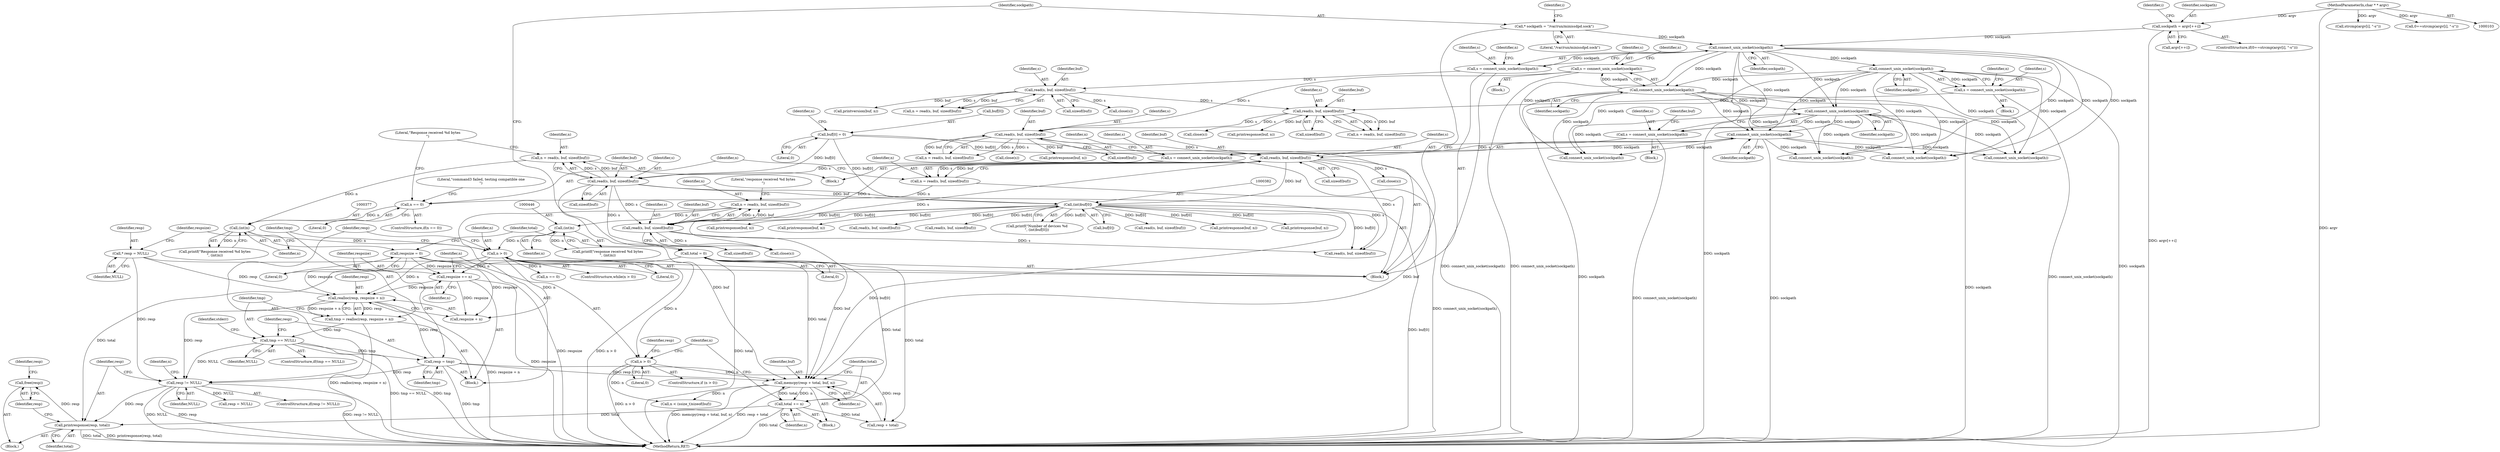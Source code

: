 digraph "0_miniupnp_b238cade9a173c6f751a34acf8ccff838a62aa47_0@API" {
"1000456" [label="(Call,free(resp))"];
"1000453" [label="(Call,printresponse(resp, total))"];
"1000449" [label="(Call,resp != NULL)"];
"1000393" [label="(Call,realloc(resp, respsize + n))"];
"1000407" [label="(Call,resp = tmp)"];
"1000399" [label="(Call,tmp == NULL)"];
"1000391" [label="(Call,tmp = realloc(resp, respsize + n))"];
"1000145" [label="(Call,* resp = NULL)"];
"1000410" [label="(Call,respsize += n)"];
"1000387" [label="(Call,n > 0)"];
"1000445" [label="(Call,(int)n)"];
"1000436" [label="(Call,n = read(s, buf, sizeof(buf)))"];
"1000438" [label="(Call,read(s, buf, sizeof(buf)))"];
"1000369" [label="(Call,read(s, buf, sizeof(buf)))"];
"1000355" [label="(Call,s = connect_unix_socket(sockpath))"];
"1000357" [label="(Call,connect_unix_socket(sockpath))"];
"1000258" [label="(Call,connect_unix_socket(sockpath))"];
"1000222" [label="(Call,connect_unix_socket(sockpath))"];
"1000159" [label="(Call,* sockpath = \"/var/run/minissdpd.sock\")"];
"1000182" [label="(Call,sockpath = argv[++i])"];
"1000105" [label="(MethodParameterIn,char * * argv)"];
"1000292" [label="(Call,connect_unix_socket(sockpath))"];
"1000326" [label="(Call,connect_unix_socket(sockpath))"];
"1000328" [label="(Call,buf[0] = 0)"];
"1000341" [label="(Call,read(s, buf, sizeof(buf)))"];
"1000304" [label="(Call,read(s, buf, sizeof(buf)))"];
"1000290" [label="(Call,s = connect_unix_socket(sockpath))"];
"1000270" [label="(Call,read(s, buf, sizeof(buf)))"];
"1000232" [label="(Call,read(s, buf, sizeof(buf)))"];
"1000220" [label="(Call,s = connect_unix_socket(sockpath))"];
"1000256" [label="(Call,s = connect_unix_socket(sockpath))"];
"1000324" [label="(Call,s = connect_unix_socket(sockpath))"];
"1000381" [label="(Call,(int)buf[0])"];
"1000376" [label="(Call,(int)n)"];
"1000367" [label="(Call,n = read(s, buf, sizeof(buf)))"];
"1000347" [label="(Call,n == 0)"];
"1000339" [label="(Call,n = read(s, buf, sizeof(buf)))"];
"1000149" [label="(Call,respsize = 0)"];
"1000424" [label="(Call,total += n)"];
"1000418" [label="(Call,memcpy(resp + total, buf, n))"];
"1000155" [label="(Call,total = 0)"];
"1000414" [label="(Call,n > 0)"];
"1000400" [label="(Identifier,tmp)"];
"1000177" [label="(Call,strcmp(argv[i], \"-s\"))"];
"1000438" [label="(Call,read(s, buf, sizeof(buf)))"];
"1000388" [label="(Identifier,n)"];
"1000443" [label="(Call,printf(\"response received %d bytes\n\", (int)n))"];
"1000420" [label="(Identifier,resp)"];
"1000463" [label="(Identifier,n)"];
"1000367" [label="(Call,n = read(s, buf, sizeof(buf)))"];
"1000416" [label="(Literal,0)"];
"1000458" [label="(Call,resp = NULL)"];
"1000399" [label="(Call,tmp == NULL)"];
"1000386" [label="(ControlStructure,while(n > 0))"];
"1000257" [label="(Identifier,s)"];
"1000357" [label="(Call,connect_unix_socket(sockpath))"];
"1000417" [label="(Block,)"];
"1000272" [label="(Identifier,buf)"];
"1000369" [label="(Call,read(s, buf, sizeof(buf)))"];
"1000183" [label="(Identifier,sockpath)"];
"1000302" [label="(Call,n = read(s, buf, sizeof(buf)))"];
"1000428" [label="(Call,n < (ssize_t)sizeof(buf))"];
"1000375" [label="(Literal,\"Response received %d bytes\n\")"];
"1000233" [label="(Identifier,s)"];
"1000332" [label="(Literal,0)"];
"1000371" [label="(Identifier,buf)"];
"1000175" [label="(Call,0==strcmp(argv[i], \"-s\"))"];
"1000456" [label="(Call,free(resp))"];
"1000450" [label="(Identifier,resp)"];
"1000268" [label="(Call,n = read(s, buf, sizeof(buf)))"];
"1000325" [label="(Identifier,s)"];
"1000225" [label="(Identifier,n)"];
"1000355" [label="(Call,s = connect_unix_socket(sockpath))"];
"1000470" [label="(Call,connect_unix_socket(sockpath))"];
"1000172" [label="(Identifier,i)"];
"1000426" [label="(Identifier,n)"];
"1000404" [label="(Identifier,stderr)"];
"1000486" [label="(Call,read(s, buf, sizeof(buf)))"];
"1000322" [label="(Call,close(s))"];
"1000222" [label="(Call,connect_unix_socket(sockpath))"];
"1000270" [label="(Call,read(s, buf, sizeof(buf)))"];
"1000339" [label="(Call,n = read(s, buf, sizeof(buf)))"];
"1000423" [label="(Identifier,n)"];
"1000560" [label="(Call,printresponse(buf, n))"];
"1000258" [label="(Call,connect_unix_socket(sockpath))"];
"1000330" [label="(Identifier,buf)"];
"1000496" [label="(Call,printresponse(buf, n))"];
"1000592" [label="(Call,printresponse(buf, n))"];
"1000329" [label="(Call,buf[0])"];
"1000324" [label="(Call,s = connect_unix_socket(sockpath))"];
"1000424" [label="(Call,total += n)"];
"1000381" [label="(Call,(int)buf[0])"];
"1000230" [label="(Call,n = read(s, buf, sizeof(buf)))"];
"1000429" [label="(Identifier,n)"];
"1000439" [label="(Identifier,s)"];
"1000159" [label="(Call,* sockpath = \"/var/run/minissdpd.sock\")"];
"1000261" [label="(Identifier,n)"];
"1000105" [label="(MethodParameterIn,char * * argv)"];
"1000418" [label="(Call,memcpy(resp + total, buf, n))"];
"1000327" [label="(Identifier,sockpath)"];
"1000157" [label="(Literal,0)"];
"1000392" [label="(Identifier,tmp)"];
"1000419" [label="(Call,resp + total)"];
"1000415" [label="(Identifier,n)"];
"1000410" [label="(Call,respsize += n)"];
"1000341" [label="(Call,read(s, buf, sizeof(buf)))"];
"1000550" [label="(Call,read(s, buf, sizeof(buf)))"];
"1000259" [label="(Identifier,sockpath)"];
"1000376" [label="(Call,(int)n)"];
"1000387" [label="(Call,n > 0)"];
"1000235" [label="(Call,sizeof(buf))"];
"1000306" [label="(Identifier,buf)"];
"1000326" [label="(Call,connect_unix_socket(sockpath))"];
"1000352" [label="(Literal,\"command3 failed, testing compatible one\n\")"];
"1000437" [label="(Identifier,n)"];
"1000350" [label="(Block,)"];
"1000287" [label="(Block,)"];
"1000412" [label="(Identifier,n)"];
"1000232" [label="(Call,read(s, buf, sizeof(buf)))"];
"1000448" [label="(ControlStructure,if(resp != NULL))"];
"1000334" [label="(Identifier,n)"];
"1000305" [label="(Identifier,s)"];
"1000393" [label="(Call,realloc(resp, respsize + n))"];
"1000444" [label="(Literal,\"response received %d bytes\n\")"];
"1000451" [label="(Identifier,NULL)"];
"1000582" [label="(Call,read(s, buf, sizeof(buf)))"];
"1000540" [label="(Call,connect_unix_socket(sockpath))"];
"1000151" [label="(Literal,0)"];
"1000459" [label="(Identifier,resp)"];
"1000379" [label="(Call,printf(\"Number of devices %d\n\", (int)buf[0]))"];
"1000161" [label="(Literal,\"/var/run/minissdpd.sock\")"];
"1000452" [label="(Block,)"];
"1000440" [label="(Identifier,buf)"];
"1000409" [label="(Identifier,tmp)"];
"1000455" [label="(Identifier,total)"];
"1000254" [label="(Call,close(s))"];
"1000291" [label="(Identifier,s)"];
"1000184" [label="(Call,argv[++i])"];
"1000411" [label="(Identifier,respsize)"];
"1000343" [label="(Identifier,buf)"];
"1000342" [label="(Identifier,s)"];
"1000383" [label="(Call,buf[0])"];
"1000155" [label="(Call,total = 0)"];
"1000314" [label="(Call,printresponse(buf, n))"];
"1000447" [label="(Identifier,n)"];
"1000292" [label="(Call,connect_unix_socket(sockpath))"];
"1000441" [label="(Call,sizeof(buf))"];
"1000344" [label="(Call,sizeof(buf))"];
"1000234" [label="(Identifier,buf)"];
"1000374" [label="(Call,printf(\"Response received %d bytes\n\", (int)n))"];
"1000407" [label="(Call,resp = tmp)"];
"1000146" [label="(Identifier,resp)"];
"1000290" [label="(Call,s = connect_unix_socket(sockpath))"];
"1000518" [label="(Call,read(s, buf, sizeof(buf)))"];
"1000346" [label="(ControlStructure,if(n == 0))"];
"1000271" [label="(Identifier,s)"];
"1000149" [label="(Call,respsize = 0)"];
"1000349" [label="(Literal,0)"];
"1000293" [label="(Identifier,sockpath)"];
"1000223" [label="(Identifier,sockpath)"];
"1000445" [label="(Call,(int)n)"];
"1000304" [label="(Call,read(s, buf, sizeof(buf)))"];
"1000401" [label="(Identifier,NULL)"];
"1000572" [label="(Call,connect_unix_socket(sockpath))"];
"1000394" [label="(Identifier,resp)"];
"1000147" [label="(Identifier,NULL)"];
"1000449" [label="(Call,resp != NULL)"];
"1000391" [label="(Call,tmp = realloc(resp, respsize + n))"];
"1000347" [label="(Call,n == 0)"];
"1000414" [label="(Call,n > 0)"];
"1000288" [label="(Call,close(s))"];
"1000378" [label="(Identifier,n)"];
"1000156" [label="(Identifier,total)"];
"1000599" [label="(MethodReturn,RET)"];
"1000280" [label="(Call,printresponse(buf, n))"];
"1000348" [label="(Identifier,n)"];
"1000321" [label="(Block,)"];
"1000372" [label="(Call,sizeof(buf))"];
"1000220" [label="(Call,s = connect_unix_socket(sockpath))"];
"1000150" [label="(Identifier,respsize)"];
"1000454" [label="(Identifier,resp)"];
"1000436" [label="(Call,n = read(s, buf, sizeof(buf)))"];
"1000389" [label="(Literal,0)"];
"1000368" [label="(Identifier,n)"];
"1000390" [label="(Block,)"];
"1000295" [label="(Identifier,n)"];
"1000247" [label="(Call,printversion(buf, n))"];
"1000182" [label="(Call,sockpath = argv[++i])"];
"1000164" [label="(Identifier,i)"];
"1000174" [label="(ControlStructure,if(0==strcmp(argv[i], \"-s\")))"];
"1000508" [label="(Call,connect_unix_socket(sockpath))"];
"1000251" [label="(Block,)"];
"1000453" [label="(Call,printresponse(resp, total))"];
"1000256" [label="(Call,s = connect_unix_socket(sockpath))"];
"1000145" [label="(Call,* resp = NULL)"];
"1000408" [label="(Identifier,resp)"];
"1000395" [label="(Call,respsize + n)"];
"1000457" [label="(Identifier,resp)"];
"1000328" [label="(Call,buf[0] = 0)"];
"1000466" [label="(Call,close(s))"];
"1000370" [label="(Identifier,s)"];
"1000413" [label="(ControlStructure,if (n > 0))"];
"1000106" [label="(Block,)"];
"1000356" [label="(Identifier,s)"];
"1000358" [label="(Identifier,sockpath)"];
"1000273" [label="(Call,sizeof(buf))"];
"1000221" [label="(Identifier,s)"];
"1000528" [label="(Call,printresponse(buf, n))"];
"1000425" [label="(Identifier,total)"];
"1000340" [label="(Identifier,n)"];
"1000398" [label="(ControlStructure,if(tmp == NULL))"];
"1000360" [label="(Identifier,n)"];
"1000422" [label="(Identifier,buf)"];
"1000160" [label="(Identifier,sockpath)"];
"1000462" [label="(Call,n == 0)"];
"1000353" [label="(Call,close(s))"];
"1000307" [label="(Call,sizeof(buf))"];
"1000456" -> "1000452"  [label="AST: "];
"1000456" -> "1000457"  [label="CFG: "];
"1000457" -> "1000456"  [label="AST: "];
"1000459" -> "1000456"  [label="CFG: "];
"1000453" -> "1000456"  [label="DDG: resp"];
"1000453" -> "1000452"  [label="AST: "];
"1000453" -> "1000455"  [label="CFG: "];
"1000454" -> "1000453"  [label="AST: "];
"1000455" -> "1000453"  [label="AST: "];
"1000457" -> "1000453"  [label="CFG: "];
"1000453" -> "1000599"  [label="DDG: total"];
"1000453" -> "1000599"  [label="DDG: printresponse(resp, total)"];
"1000449" -> "1000453"  [label="DDG: resp"];
"1000424" -> "1000453"  [label="DDG: total"];
"1000155" -> "1000453"  [label="DDG: total"];
"1000449" -> "1000448"  [label="AST: "];
"1000449" -> "1000451"  [label="CFG: "];
"1000450" -> "1000449"  [label="AST: "];
"1000451" -> "1000449"  [label="AST: "];
"1000454" -> "1000449"  [label="CFG: "];
"1000463" -> "1000449"  [label="CFG: "];
"1000449" -> "1000599"  [label="DDG: resp"];
"1000449" -> "1000599"  [label="DDG: resp != NULL"];
"1000449" -> "1000599"  [label="DDG: NULL"];
"1000393" -> "1000449"  [label="DDG: resp"];
"1000407" -> "1000449"  [label="DDG: resp"];
"1000145" -> "1000449"  [label="DDG: resp"];
"1000399" -> "1000449"  [label="DDG: NULL"];
"1000449" -> "1000458"  [label="DDG: NULL"];
"1000393" -> "1000391"  [label="AST: "];
"1000393" -> "1000395"  [label="CFG: "];
"1000394" -> "1000393"  [label="AST: "];
"1000395" -> "1000393"  [label="AST: "];
"1000391" -> "1000393"  [label="CFG: "];
"1000393" -> "1000599"  [label="DDG: respsize + n"];
"1000393" -> "1000391"  [label="DDG: resp"];
"1000393" -> "1000391"  [label="DDG: respsize + n"];
"1000407" -> "1000393"  [label="DDG: resp"];
"1000145" -> "1000393"  [label="DDG: resp"];
"1000410" -> "1000393"  [label="DDG: respsize"];
"1000149" -> "1000393"  [label="DDG: respsize"];
"1000387" -> "1000393"  [label="DDG: n"];
"1000407" -> "1000390"  [label="AST: "];
"1000407" -> "1000409"  [label="CFG: "];
"1000408" -> "1000407"  [label="AST: "];
"1000409" -> "1000407"  [label="AST: "];
"1000411" -> "1000407"  [label="CFG: "];
"1000407" -> "1000599"  [label="DDG: tmp"];
"1000399" -> "1000407"  [label="DDG: tmp"];
"1000407" -> "1000418"  [label="DDG: resp"];
"1000407" -> "1000419"  [label="DDG: resp"];
"1000399" -> "1000398"  [label="AST: "];
"1000399" -> "1000401"  [label="CFG: "];
"1000400" -> "1000399"  [label="AST: "];
"1000401" -> "1000399"  [label="AST: "];
"1000404" -> "1000399"  [label="CFG: "];
"1000408" -> "1000399"  [label="CFG: "];
"1000399" -> "1000599"  [label="DDG: tmp"];
"1000399" -> "1000599"  [label="DDG: tmp == NULL"];
"1000391" -> "1000399"  [label="DDG: tmp"];
"1000391" -> "1000390"  [label="AST: "];
"1000392" -> "1000391"  [label="AST: "];
"1000400" -> "1000391"  [label="CFG: "];
"1000391" -> "1000599"  [label="DDG: realloc(resp, respsize + n)"];
"1000145" -> "1000106"  [label="AST: "];
"1000145" -> "1000147"  [label="CFG: "];
"1000146" -> "1000145"  [label="AST: "];
"1000147" -> "1000145"  [label="AST: "];
"1000150" -> "1000145"  [label="CFG: "];
"1000410" -> "1000390"  [label="AST: "];
"1000410" -> "1000412"  [label="CFG: "];
"1000411" -> "1000410"  [label="AST: "];
"1000412" -> "1000410"  [label="AST: "];
"1000415" -> "1000410"  [label="CFG: "];
"1000410" -> "1000599"  [label="DDG: respsize"];
"1000410" -> "1000395"  [label="DDG: respsize"];
"1000387" -> "1000410"  [label="DDG: n"];
"1000149" -> "1000410"  [label="DDG: respsize"];
"1000387" -> "1000386"  [label="AST: "];
"1000387" -> "1000389"  [label="CFG: "];
"1000388" -> "1000387"  [label="AST: "];
"1000389" -> "1000387"  [label="AST: "];
"1000392" -> "1000387"  [label="CFG: "];
"1000450" -> "1000387"  [label="CFG: "];
"1000387" -> "1000599"  [label="DDG: n > 0"];
"1000445" -> "1000387"  [label="DDG: n"];
"1000376" -> "1000387"  [label="DDG: n"];
"1000387" -> "1000395"  [label="DDG: n"];
"1000387" -> "1000414"  [label="DDG: n"];
"1000387" -> "1000462"  [label="DDG: n"];
"1000445" -> "1000443"  [label="AST: "];
"1000445" -> "1000447"  [label="CFG: "];
"1000446" -> "1000445"  [label="AST: "];
"1000447" -> "1000445"  [label="AST: "];
"1000443" -> "1000445"  [label="CFG: "];
"1000445" -> "1000443"  [label="DDG: n"];
"1000436" -> "1000445"  [label="DDG: n"];
"1000436" -> "1000390"  [label="AST: "];
"1000436" -> "1000438"  [label="CFG: "];
"1000437" -> "1000436"  [label="AST: "];
"1000438" -> "1000436"  [label="AST: "];
"1000444" -> "1000436"  [label="CFG: "];
"1000438" -> "1000436"  [label="DDG: s"];
"1000438" -> "1000436"  [label="DDG: buf"];
"1000438" -> "1000441"  [label="CFG: "];
"1000439" -> "1000438"  [label="AST: "];
"1000440" -> "1000438"  [label="AST: "];
"1000441" -> "1000438"  [label="AST: "];
"1000438" -> "1000418"  [label="DDG: buf"];
"1000369" -> "1000438"  [label="DDG: s"];
"1000341" -> "1000438"  [label="DDG: s"];
"1000381" -> "1000438"  [label="DDG: buf[0]"];
"1000438" -> "1000466"  [label="DDG: s"];
"1000438" -> "1000486"  [label="DDG: s"];
"1000369" -> "1000367"  [label="AST: "];
"1000369" -> "1000372"  [label="CFG: "];
"1000370" -> "1000369"  [label="AST: "];
"1000371" -> "1000369"  [label="AST: "];
"1000372" -> "1000369"  [label="AST: "];
"1000367" -> "1000369"  [label="CFG: "];
"1000369" -> "1000367"  [label="DDG: s"];
"1000369" -> "1000367"  [label="DDG: buf"];
"1000355" -> "1000369"  [label="DDG: s"];
"1000328" -> "1000369"  [label="DDG: buf[0]"];
"1000369" -> "1000381"  [label="DDG: buf"];
"1000369" -> "1000418"  [label="DDG: buf"];
"1000369" -> "1000466"  [label="DDG: s"];
"1000369" -> "1000486"  [label="DDG: s"];
"1000355" -> "1000350"  [label="AST: "];
"1000355" -> "1000357"  [label="CFG: "];
"1000356" -> "1000355"  [label="AST: "];
"1000357" -> "1000355"  [label="AST: "];
"1000360" -> "1000355"  [label="CFG: "];
"1000355" -> "1000599"  [label="DDG: connect_unix_socket(sockpath)"];
"1000357" -> "1000355"  [label="DDG: sockpath"];
"1000357" -> "1000358"  [label="CFG: "];
"1000358" -> "1000357"  [label="AST: "];
"1000357" -> "1000599"  [label="DDG: sockpath"];
"1000258" -> "1000357"  [label="DDG: sockpath"];
"1000222" -> "1000357"  [label="DDG: sockpath"];
"1000292" -> "1000357"  [label="DDG: sockpath"];
"1000326" -> "1000357"  [label="DDG: sockpath"];
"1000357" -> "1000470"  [label="DDG: sockpath"];
"1000357" -> "1000508"  [label="DDG: sockpath"];
"1000357" -> "1000540"  [label="DDG: sockpath"];
"1000357" -> "1000572"  [label="DDG: sockpath"];
"1000258" -> "1000256"  [label="AST: "];
"1000258" -> "1000259"  [label="CFG: "];
"1000259" -> "1000258"  [label="AST: "];
"1000256" -> "1000258"  [label="CFG: "];
"1000258" -> "1000599"  [label="DDG: sockpath"];
"1000258" -> "1000256"  [label="DDG: sockpath"];
"1000222" -> "1000258"  [label="DDG: sockpath"];
"1000258" -> "1000292"  [label="DDG: sockpath"];
"1000258" -> "1000326"  [label="DDG: sockpath"];
"1000258" -> "1000470"  [label="DDG: sockpath"];
"1000258" -> "1000508"  [label="DDG: sockpath"];
"1000258" -> "1000540"  [label="DDG: sockpath"];
"1000258" -> "1000572"  [label="DDG: sockpath"];
"1000222" -> "1000220"  [label="AST: "];
"1000222" -> "1000223"  [label="CFG: "];
"1000223" -> "1000222"  [label="AST: "];
"1000220" -> "1000222"  [label="CFG: "];
"1000222" -> "1000599"  [label="DDG: sockpath"];
"1000222" -> "1000220"  [label="DDG: sockpath"];
"1000159" -> "1000222"  [label="DDG: sockpath"];
"1000182" -> "1000222"  [label="DDG: sockpath"];
"1000222" -> "1000292"  [label="DDG: sockpath"];
"1000222" -> "1000326"  [label="DDG: sockpath"];
"1000222" -> "1000470"  [label="DDG: sockpath"];
"1000222" -> "1000508"  [label="DDG: sockpath"];
"1000222" -> "1000540"  [label="DDG: sockpath"];
"1000222" -> "1000572"  [label="DDG: sockpath"];
"1000159" -> "1000106"  [label="AST: "];
"1000159" -> "1000161"  [label="CFG: "];
"1000160" -> "1000159"  [label="AST: "];
"1000161" -> "1000159"  [label="AST: "];
"1000164" -> "1000159"  [label="CFG: "];
"1000182" -> "1000174"  [label="AST: "];
"1000182" -> "1000184"  [label="CFG: "];
"1000183" -> "1000182"  [label="AST: "];
"1000184" -> "1000182"  [label="AST: "];
"1000172" -> "1000182"  [label="CFG: "];
"1000182" -> "1000599"  [label="DDG: argv[++i]"];
"1000105" -> "1000182"  [label="DDG: argv"];
"1000105" -> "1000103"  [label="AST: "];
"1000105" -> "1000599"  [label="DDG: argv"];
"1000105" -> "1000175"  [label="DDG: argv"];
"1000105" -> "1000177"  [label="DDG: argv"];
"1000292" -> "1000290"  [label="AST: "];
"1000292" -> "1000293"  [label="CFG: "];
"1000293" -> "1000292"  [label="AST: "];
"1000290" -> "1000292"  [label="CFG: "];
"1000292" -> "1000599"  [label="DDG: sockpath"];
"1000292" -> "1000290"  [label="DDG: sockpath"];
"1000292" -> "1000326"  [label="DDG: sockpath"];
"1000292" -> "1000470"  [label="DDG: sockpath"];
"1000292" -> "1000508"  [label="DDG: sockpath"];
"1000292" -> "1000540"  [label="DDG: sockpath"];
"1000292" -> "1000572"  [label="DDG: sockpath"];
"1000326" -> "1000324"  [label="AST: "];
"1000326" -> "1000327"  [label="CFG: "];
"1000327" -> "1000326"  [label="AST: "];
"1000324" -> "1000326"  [label="CFG: "];
"1000326" -> "1000599"  [label="DDG: sockpath"];
"1000326" -> "1000324"  [label="DDG: sockpath"];
"1000326" -> "1000470"  [label="DDG: sockpath"];
"1000326" -> "1000508"  [label="DDG: sockpath"];
"1000326" -> "1000540"  [label="DDG: sockpath"];
"1000326" -> "1000572"  [label="DDG: sockpath"];
"1000328" -> "1000106"  [label="AST: "];
"1000328" -> "1000332"  [label="CFG: "];
"1000329" -> "1000328"  [label="AST: "];
"1000332" -> "1000328"  [label="AST: "];
"1000334" -> "1000328"  [label="CFG: "];
"1000328" -> "1000341"  [label="DDG: buf[0]"];
"1000328" -> "1000381"  [label="DDG: buf[0]"];
"1000341" -> "1000339"  [label="AST: "];
"1000341" -> "1000344"  [label="CFG: "];
"1000342" -> "1000341"  [label="AST: "];
"1000343" -> "1000341"  [label="AST: "];
"1000344" -> "1000341"  [label="AST: "];
"1000339" -> "1000341"  [label="CFG: "];
"1000341" -> "1000339"  [label="DDG: s"];
"1000341" -> "1000339"  [label="DDG: buf"];
"1000304" -> "1000341"  [label="DDG: s"];
"1000324" -> "1000341"  [label="DDG: s"];
"1000341" -> "1000353"  [label="DDG: s"];
"1000341" -> "1000381"  [label="DDG: buf"];
"1000341" -> "1000418"  [label="DDG: buf"];
"1000341" -> "1000466"  [label="DDG: s"];
"1000341" -> "1000486"  [label="DDG: s"];
"1000304" -> "1000302"  [label="AST: "];
"1000304" -> "1000307"  [label="CFG: "];
"1000305" -> "1000304"  [label="AST: "];
"1000306" -> "1000304"  [label="AST: "];
"1000307" -> "1000304"  [label="AST: "];
"1000302" -> "1000304"  [label="CFG: "];
"1000304" -> "1000302"  [label="DDG: s"];
"1000304" -> "1000302"  [label="DDG: buf"];
"1000290" -> "1000304"  [label="DDG: s"];
"1000270" -> "1000304"  [label="DDG: s"];
"1000304" -> "1000314"  [label="DDG: buf"];
"1000304" -> "1000322"  [label="DDG: s"];
"1000290" -> "1000287"  [label="AST: "];
"1000291" -> "1000290"  [label="AST: "];
"1000295" -> "1000290"  [label="CFG: "];
"1000290" -> "1000599"  [label="DDG: connect_unix_socket(sockpath)"];
"1000270" -> "1000268"  [label="AST: "];
"1000270" -> "1000273"  [label="CFG: "];
"1000271" -> "1000270"  [label="AST: "];
"1000272" -> "1000270"  [label="AST: "];
"1000273" -> "1000270"  [label="AST: "];
"1000268" -> "1000270"  [label="CFG: "];
"1000270" -> "1000268"  [label="DDG: s"];
"1000270" -> "1000268"  [label="DDG: buf"];
"1000232" -> "1000270"  [label="DDG: s"];
"1000256" -> "1000270"  [label="DDG: s"];
"1000270" -> "1000280"  [label="DDG: buf"];
"1000270" -> "1000288"  [label="DDG: s"];
"1000232" -> "1000230"  [label="AST: "];
"1000232" -> "1000235"  [label="CFG: "];
"1000233" -> "1000232"  [label="AST: "];
"1000234" -> "1000232"  [label="AST: "];
"1000235" -> "1000232"  [label="AST: "];
"1000230" -> "1000232"  [label="CFG: "];
"1000232" -> "1000230"  [label="DDG: s"];
"1000232" -> "1000230"  [label="DDG: buf"];
"1000220" -> "1000232"  [label="DDG: s"];
"1000232" -> "1000247"  [label="DDG: buf"];
"1000232" -> "1000254"  [label="DDG: s"];
"1000220" -> "1000106"  [label="AST: "];
"1000221" -> "1000220"  [label="AST: "];
"1000225" -> "1000220"  [label="CFG: "];
"1000220" -> "1000599"  [label="DDG: connect_unix_socket(sockpath)"];
"1000256" -> "1000251"  [label="AST: "];
"1000257" -> "1000256"  [label="AST: "];
"1000261" -> "1000256"  [label="CFG: "];
"1000256" -> "1000599"  [label="DDG: connect_unix_socket(sockpath)"];
"1000324" -> "1000321"  [label="AST: "];
"1000325" -> "1000324"  [label="AST: "];
"1000330" -> "1000324"  [label="CFG: "];
"1000324" -> "1000599"  [label="DDG: connect_unix_socket(sockpath)"];
"1000381" -> "1000379"  [label="AST: "];
"1000381" -> "1000383"  [label="CFG: "];
"1000382" -> "1000381"  [label="AST: "];
"1000383" -> "1000381"  [label="AST: "];
"1000379" -> "1000381"  [label="CFG: "];
"1000381" -> "1000599"  [label="DDG: buf[0]"];
"1000381" -> "1000379"  [label="DDG: buf[0]"];
"1000381" -> "1000418"  [label="DDG: buf[0]"];
"1000381" -> "1000486"  [label="DDG: buf[0]"];
"1000381" -> "1000496"  [label="DDG: buf[0]"];
"1000381" -> "1000518"  [label="DDG: buf[0]"];
"1000381" -> "1000528"  [label="DDG: buf[0]"];
"1000381" -> "1000550"  [label="DDG: buf[0]"];
"1000381" -> "1000560"  [label="DDG: buf[0]"];
"1000381" -> "1000582"  [label="DDG: buf[0]"];
"1000381" -> "1000592"  [label="DDG: buf[0]"];
"1000376" -> "1000374"  [label="AST: "];
"1000376" -> "1000378"  [label="CFG: "];
"1000377" -> "1000376"  [label="AST: "];
"1000378" -> "1000376"  [label="AST: "];
"1000374" -> "1000376"  [label="CFG: "];
"1000376" -> "1000374"  [label="DDG: n"];
"1000367" -> "1000376"  [label="DDG: n"];
"1000347" -> "1000376"  [label="DDG: n"];
"1000367" -> "1000350"  [label="AST: "];
"1000368" -> "1000367"  [label="AST: "];
"1000375" -> "1000367"  [label="CFG: "];
"1000347" -> "1000346"  [label="AST: "];
"1000347" -> "1000349"  [label="CFG: "];
"1000348" -> "1000347"  [label="AST: "];
"1000349" -> "1000347"  [label="AST: "];
"1000352" -> "1000347"  [label="CFG: "];
"1000375" -> "1000347"  [label="CFG: "];
"1000339" -> "1000347"  [label="DDG: n"];
"1000339" -> "1000106"  [label="AST: "];
"1000340" -> "1000339"  [label="AST: "];
"1000348" -> "1000339"  [label="CFG: "];
"1000149" -> "1000106"  [label="AST: "];
"1000149" -> "1000151"  [label="CFG: "];
"1000150" -> "1000149"  [label="AST: "];
"1000151" -> "1000149"  [label="AST: "];
"1000156" -> "1000149"  [label="CFG: "];
"1000149" -> "1000599"  [label="DDG: respsize"];
"1000149" -> "1000395"  [label="DDG: respsize"];
"1000424" -> "1000417"  [label="AST: "];
"1000424" -> "1000426"  [label="CFG: "];
"1000425" -> "1000424"  [label="AST: "];
"1000426" -> "1000424"  [label="AST: "];
"1000429" -> "1000424"  [label="CFG: "];
"1000424" -> "1000599"  [label="DDG: total"];
"1000424" -> "1000418"  [label="DDG: total"];
"1000424" -> "1000419"  [label="DDG: total"];
"1000418" -> "1000424"  [label="DDG: n"];
"1000155" -> "1000424"  [label="DDG: total"];
"1000418" -> "1000417"  [label="AST: "];
"1000418" -> "1000423"  [label="CFG: "];
"1000419" -> "1000418"  [label="AST: "];
"1000422" -> "1000418"  [label="AST: "];
"1000423" -> "1000418"  [label="AST: "];
"1000425" -> "1000418"  [label="CFG: "];
"1000418" -> "1000599"  [label="DDG: memcpy(resp + total, buf, n)"];
"1000418" -> "1000599"  [label="DDG: resp + total"];
"1000155" -> "1000418"  [label="DDG: total"];
"1000414" -> "1000418"  [label="DDG: n"];
"1000418" -> "1000428"  [label="DDG: n"];
"1000155" -> "1000106"  [label="AST: "];
"1000155" -> "1000157"  [label="CFG: "];
"1000156" -> "1000155"  [label="AST: "];
"1000157" -> "1000155"  [label="AST: "];
"1000160" -> "1000155"  [label="CFG: "];
"1000155" -> "1000599"  [label="DDG: total"];
"1000155" -> "1000419"  [label="DDG: total"];
"1000414" -> "1000413"  [label="AST: "];
"1000414" -> "1000416"  [label="CFG: "];
"1000415" -> "1000414"  [label="AST: "];
"1000416" -> "1000414"  [label="AST: "];
"1000420" -> "1000414"  [label="CFG: "];
"1000429" -> "1000414"  [label="CFG: "];
"1000414" -> "1000599"  [label="DDG: n > 0"];
"1000414" -> "1000428"  [label="DDG: n"];
}
